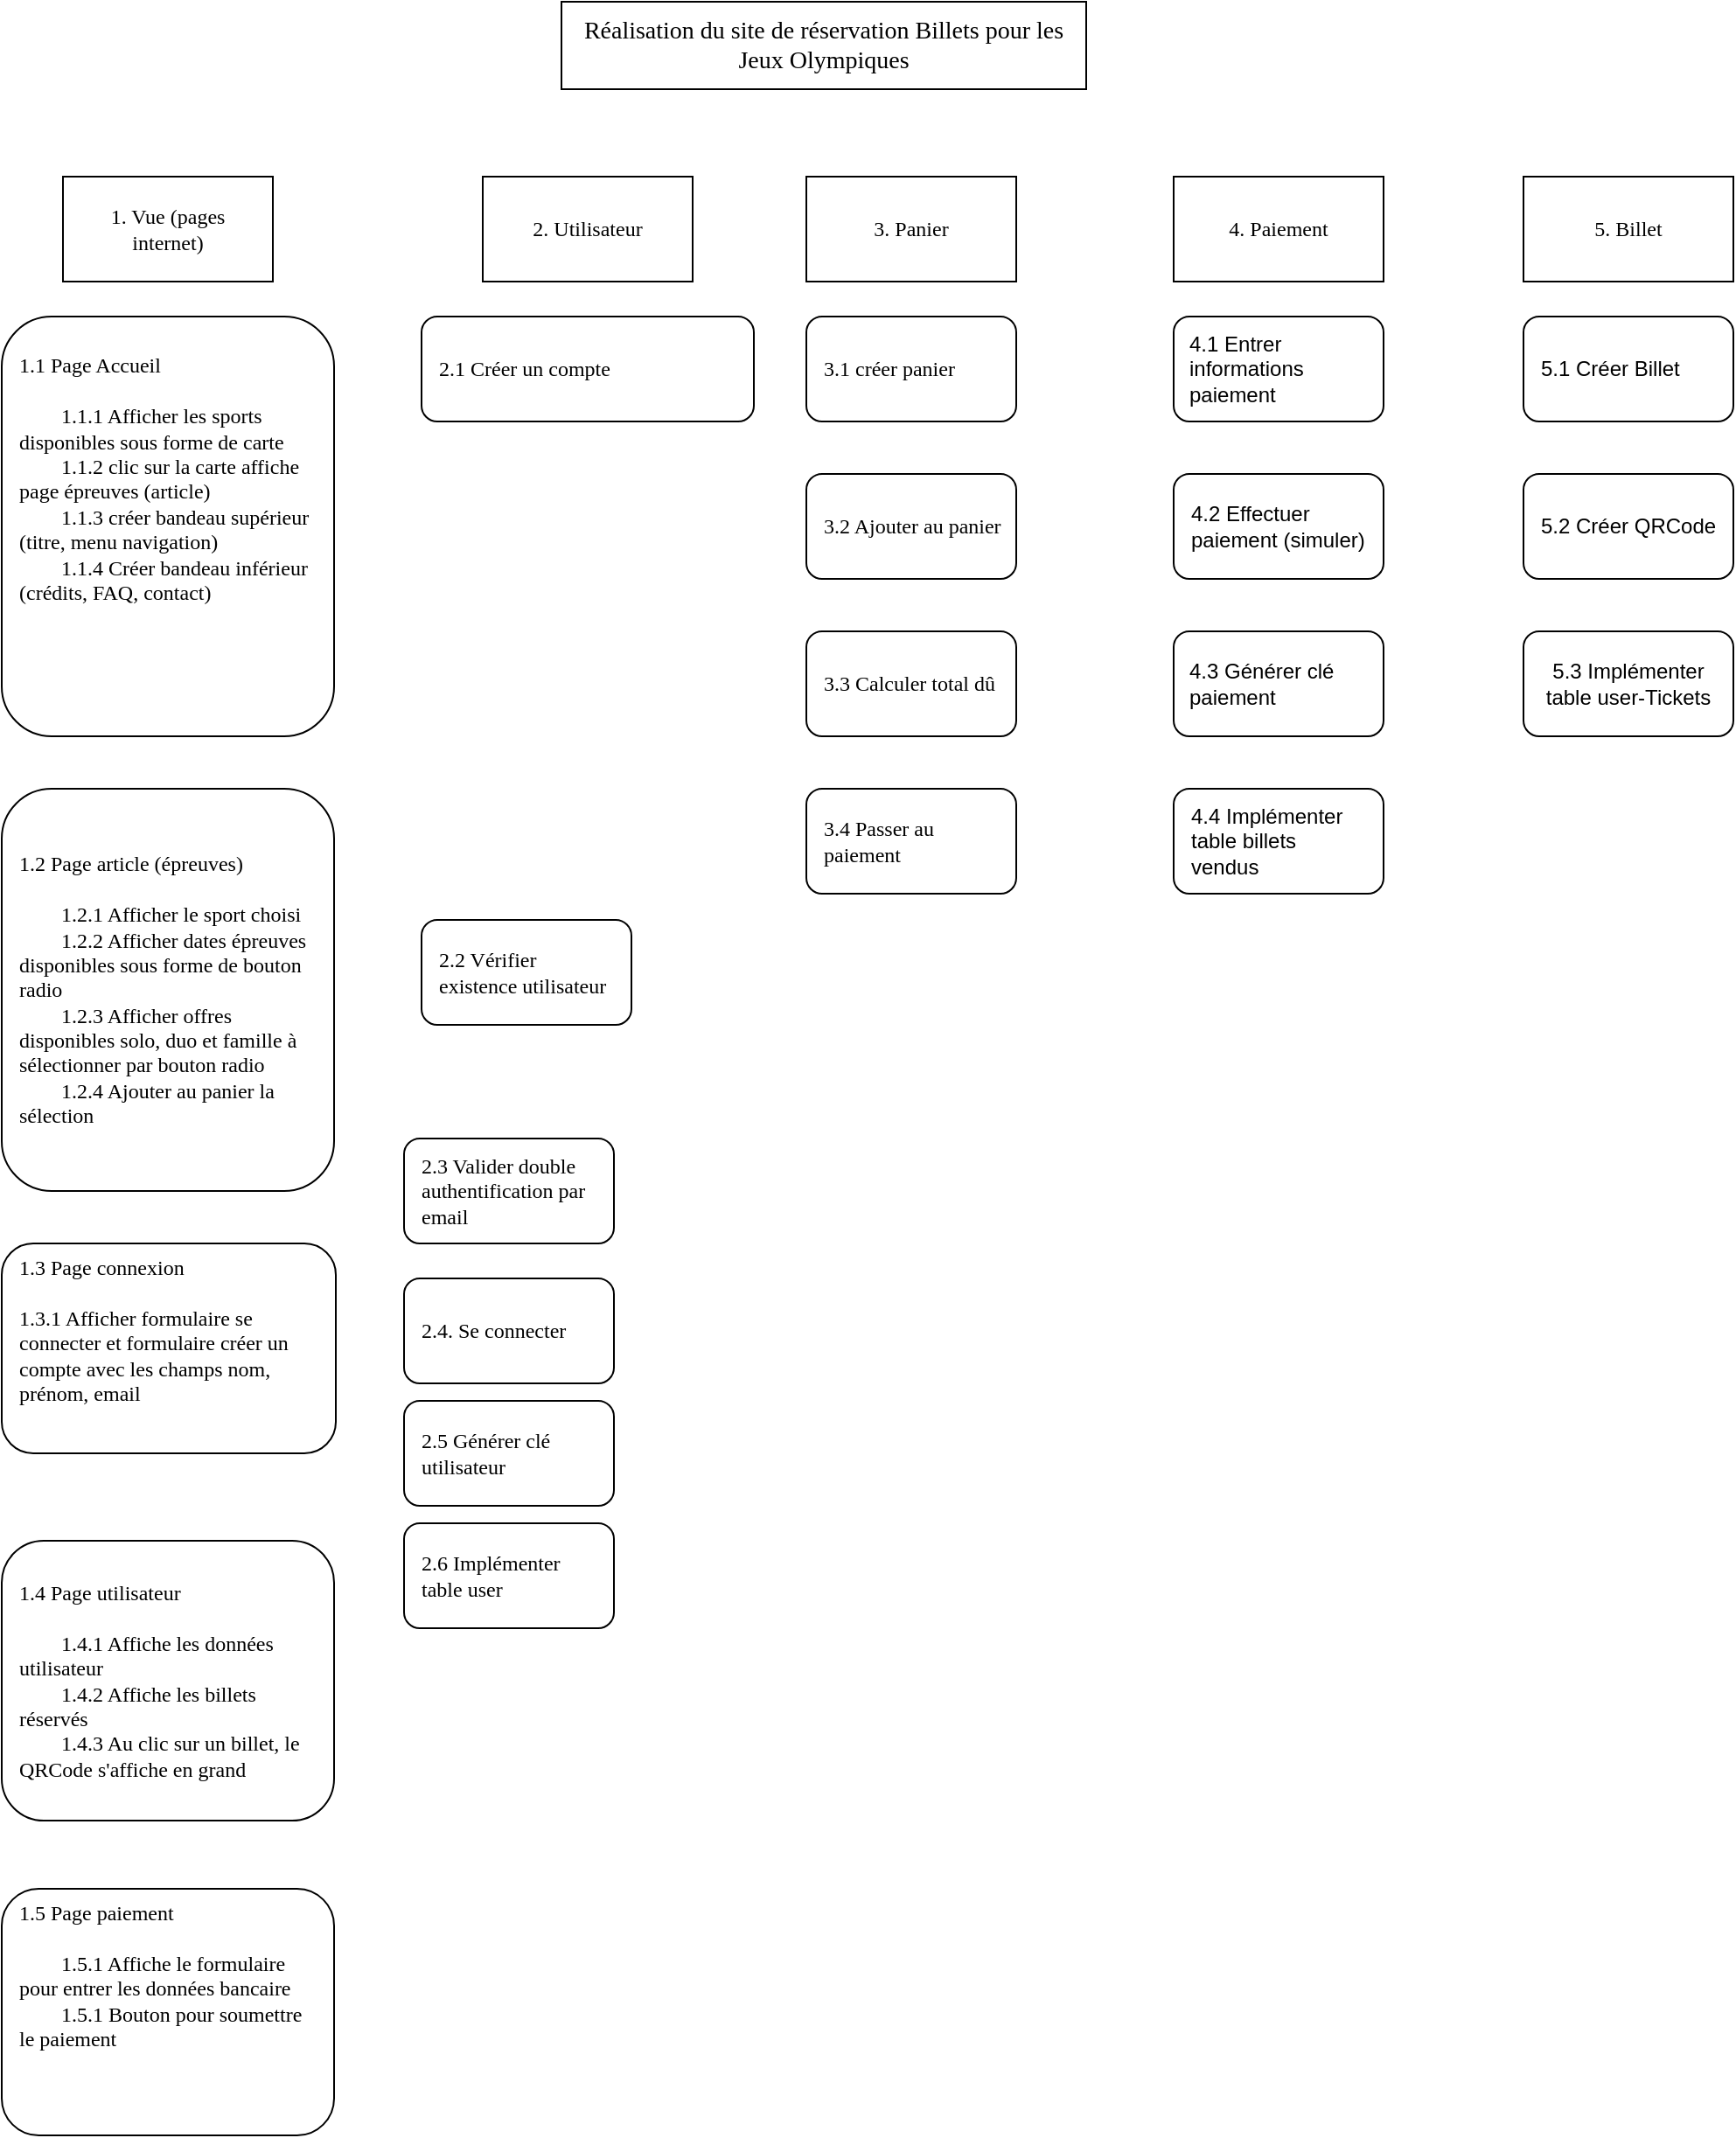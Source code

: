 <mxfile version="24.2.5" type="github">
  <diagram name="Page-1" id="QU1jY9Tkd8GwuoRYvhUv">
    <mxGraphModel dx="794" dy="386" grid="1" gridSize="10" guides="1" tooltips="1" connect="1" arrows="1" fold="1" page="1" pageScale="1" pageWidth="827" pageHeight="1169" math="0" shadow="0">
      <root>
        <mxCell id="0" />
        <mxCell id="1" parent="0" />
        <mxCell id="j6DFhhQBlQ9trEZJzmF2-1" value="Réalisation du site de réservation Billets pour les Jeux Olympiques " style="rounded=0;whiteSpace=wrap;html=1;align=center;verticalAlign=middle;fontSize=14;fontFamily=Verdana;spacingLeft=8;spacingRight=8;" vertex="1" parent="1">
          <mxGeometry x="330" y="30" width="300" height="50" as="geometry" />
        </mxCell>
        <mxCell id="j6DFhhQBlQ9trEZJzmF2-2" value="1. Vue (pages internet) " style="rounded=0;whiteSpace=wrap;html=1;align=center;fontFamily=Verdana;spacingLeft=8;spacingRight=8;" vertex="1" parent="1">
          <mxGeometry x="45" y="130" width="120" height="60" as="geometry" />
        </mxCell>
        <mxCell id="j6DFhhQBlQ9trEZJzmF2-3" value="2. Utilisateur " style="rounded=0;whiteSpace=wrap;html=1;align=center;fontFamily=Verdana;spacingLeft=8;spacingRight=8;" vertex="1" parent="1">
          <mxGeometry x="285" y="130" width="120" height="60" as="geometry" />
        </mxCell>
        <mxCell id="j6DFhhQBlQ9trEZJzmF2-5" value="3. Panier " style="rounded=0;whiteSpace=wrap;html=1;align=center;fontFamily=Verdana;spacingLeft=8;spacingRight=8;" vertex="1" parent="1">
          <mxGeometry x="470" y="130" width="120" height="60" as="geometry" />
        </mxCell>
        <mxCell id="j6DFhhQBlQ9trEZJzmF2-6" value="4. Paiement" style="rounded=0;whiteSpace=wrap;html=1;align=center;fontFamily=Verdana;spacingLeft=8;spacingRight=8;" vertex="1" parent="1">
          <mxGeometry x="680" y="130" width="120" height="60" as="geometry" />
        </mxCell>
        <mxCell id="j6DFhhQBlQ9trEZJzmF2-7" value="5. Billet" style="rounded=0;whiteSpace=wrap;html=1;align=center;fontFamily=Verdana;spacingLeft=8;spacingRight=8;" vertex="1" parent="1">
          <mxGeometry x="880" y="130" width="120" height="60" as="geometry" />
        </mxCell>
        <mxCell id="j6DFhhQBlQ9trEZJzmF2-8" value="&lt;div&gt;&lt;br&gt;&lt;/div&gt;&lt;div&gt;1.1 Page Accueil&lt;/div&gt;&lt;div&gt;&amp;nbsp;&lt;br&gt;&lt;/div&gt;&lt;div&gt;&amp;nbsp;&lt;span style=&quot;white-space: pre;&quot;&gt;&#x9;&lt;/span&gt;1.1.1 Afficher les sports disponibles sous forme de carte &lt;br&gt;&lt;/div&gt;&lt;div&gt;&lt;span style=&quot;white-space: pre;&quot;&gt;&#x9;&lt;/span&gt;1.1.2 clic sur la carte affiche page épreuves (article)&lt;/div&gt;&lt;div&gt;&lt;span style=&quot;white-space: pre;&quot;&gt;&#x9;&lt;/span&gt;1.1.3 créer bandeau supérieur (titre, menu navigation)&lt;/div&gt;&lt;div&gt;&lt;span style=&quot;white-space: pre;&quot;&gt;&#x9;&lt;/span&gt;1.1.4 Créer bandeau inférieur (crédits, FAQ, contact)&lt;br&gt;&lt;/div&gt;" style="rounded=1;whiteSpace=wrap;html=1;align=left;fontFamily=Verdana;verticalAlign=top;spacingLeft=8;spacingRight=8;" vertex="1" parent="1">
          <mxGeometry x="10" y="210" width="190" height="240" as="geometry" />
        </mxCell>
        <mxCell id="j6DFhhQBlQ9trEZJzmF2-9" value="&lt;div&gt;1.2 Page article (épreuves)&lt;/div&gt;&lt;div&gt;&lt;br&gt;&lt;/div&gt;&lt;div&gt;&lt;span style=&quot;white-space: pre;&quot;&gt;&#x9;&lt;/span&gt;1.2.1 Afficher le sport choisi &lt;br&gt;&lt;/div&gt;&lt;div&gt;&lt;span style=&quot;white-space: pre;&quot;&gt;&#x9;&lt;/span&gt;1.2.2 Afficher dates épreuves disponibles sous forme de bouton radio&lt;/div&gt;&lt;div&gt;&lt;span style=&quot;white-space: pre;&quot;&gt;&#x9;&lt;/span&gt;1.2.3 Afficher offres disponibles solo, duo et famille à sélectionner par bouton radio&lt;/div&gt;&lt;div&gt;&lt;span style=&quot;white-space: pre;&quot;&gt;&#x9;&lt;/span&gt;1.2.4 Ajouter au panier la sélection&lt;br&gt;&lt;/div&gt;" style="rounded=1;whiteSpace=wrap;html=1;align=left;fontFamily=Verdana;spacingLeft=8;spacingRight=8;" vertex="1" parent="1">
          <mxGeometry x="10" y="480" width="190" height="230" as="geometry" />
        </mxCell>
        <mxCell id="j6DFhhQBlQ9trEZJzmF2-10" value="&lt;div&gt;1.3 Page connexion &lt;br&gt;&lt;/div&gt;&lt;div&gt;&lt;br&gt;&lt;/div&gt;&lt;div&gt;1.3.1 Afficher formulaire se connecter et formulaire créer un compte avec les champs nom, prénom, email&lt;br&gt;&lt;/div&gt;" style="rounded=1;whiteSpace=wrap;html=1;align=left;fontFamily=Verdana;spacingLeft=8;spacingRight=8;verticalAlign=top;" vertex="1" parent="1">
          <mxGeometry x="10" y="740" width="191" height="120" as="geometry" />
        </mxCell>
        <mxCell id="j6DFhhQBlQ9trEZJzmF2-11" value="&lt;div&gt;1.4 Page utilisateur &lt;br&gt;&lt;/div&gt;&lt;div&gt;&lt;br&gt;&lt;/div&gt;&lt;div&gt;&lt;span style=&quot;white-space: pre;&quot;&gt;&#x9;&lt;/span&gt;1.4.1 Affiche les données utilisateur&lt;/div&gt;&lt;div&gt;&lt;span style=&quot;white-space: pre;&quot;&gt;&#x9;&lt;/span&gt;1.4.2 Affiche les billets réservés&lt;/div&gt;&lt;div&gt;&lt;span style=&quot;white-space: pre;&quot;&gt;&#x9;&lt;/span&gt;1.4.3 Au clic sur un billet, le QRCode s&#39;affiche en grand &lt;br&gt;&lt;/div&gt;" style="rounded=1;whiteSpace=wrap;html=1;align=left;fontFamily=Verdana;spacingLeft=8;spacingRight=8;" vertex="1" parent="1">
          <mxGeometry x="10" y="910" width="190" height="160" as="geometry" />
        </mxCell>
        <mxCell id="j6DFhhQBlQ9trEZJzmF2-12" value="&lt;div&gt;1.5 Page paiement&lt;/div&gt;&lt;div&gt;&lt;br&gt;&lt;/div&gt;&lt;div&gt;&lt;span style=&quot;white-space: pre;&quot;&gt;&#x9;&lt;/span&gt;1.5.1 Affiche le formulaire pour entrer les données bancaire &lt;br&gt;&lt;/div&gt;&lt;div&gt;&lt;span style=&quot;white-space: pre;&quot;&gt;&#x9;&lt;/span&gt;1.5.1 Bouton pour soumettre le paiement&lt;br&gt;&lt;/div&gt;" style="rounded=1;whiteSpace=wrap;html=1;align=left;fontFamily=Verdana;spacingLeft=8;spacingRight=8;verticalAlign=top;" vertex="1" parent="1">
          <mxGeometry x="10" y="1109" width="190" height="141" as="geometry" />
        </mxCell>
        <mxCell id="j6DFhhQBlQ9trEZJzmF2-13" value="2.1 Créer un compte " style="rounded=1;whiteSpace=wrap;html=1;align=left;fontFamily=Verdana;spacingLeft=8;spacingRight=8;" vertex="1" parent="1">
          <mxGeometry x="250" y="210" width="190" height="60" as="geometry" />
        </mxCell>
        <mxCell id="j6DFhhQBlQ9trEZJzmF2-14" value="2.2 Vérifier existence utilisateur" style="rounded=1;whiteSpace=wrap;html=1;align=left;fontFamily=Verdana;spacingLeft=8;spacingRight=8;" vertex="1" parent="1">
          <mxGeometry x="250" y="555" width="120" height="60" as="geometry" />
        </mxCell>
        <mxCell id="j6DFhhQBlQ9trEZJzmF2-15" value="2.3 Valider double authentification par email" style="rounded=1;whiteSpace=wrap;html=1;align=left;fontFamily=Verdana;spacingLeft=8;spacingRight=8;" vertex="1" parent="1">
          <mxGeometry x="240" y="680" width="120" height="60" as="geometry" />
        </mxCell>
        <mxCell id="j6DFhhQBlQ9trEZJzmF2-16" value="2.4. Se connecter " style="rounded=1;whiteSpace=wrap;html=1;align=left;fontFamily=Verdana;spacingLeft=8;spacingRight=8;" vertex="1" parent="1">
          <mxGeometry x="240" y="760" width="120" height="60" as="geometry" />
        </mxCell>
        <mxCell id="j6DFhhQBlQ9trEZJzmF2-17" value="2.5 Générer clé utilisateur " style="rounded=1;whiteSpace=wrap;html=1;align=left;fontFamily=Verdana;spacingLeft=8;spacingRight=8;" vertex="1" parent="1">
          <mxGeometry x="240" y="830" width="120" height="60" as="geometry" />
        </mxCell>
        <mxCell id="j6DFhhQBlQ9trEZJzmF2-18" value="2.6 Implémenter table user" style="rounded=1;whiteSpace=wrap;html=1;align=left;fontFamily=Verdana;spacingLeft=8;spacingRight=8;" vertex="1" parent="1">
          <mxGeometry x="240" y="900" width="120" height="60" as="geometry" />
        </mxCell>
        <mxCell id="j6DFhhQBlQ9trEZJzmF2-19" value="3.1 créer panier " style="rounded=1;whiteSpace=wrap;html=1;align=left;fontFamily=Verdana;spacingLeft=8;spacingRight=8;" vertex="1" parent="1">
          <mxGeometry x="470" y="210" width="120" height="60" as="geometry" />
        </mxCell>
        <mxCell id="j6DFhhQBlQ9trEZJzmF2-20" value="3.2 Ajouter au panier " style="rounded=1;whiteSpace=wrap;html=1;align=left;fontFamily=Verdana;spacingLeft=8;spacingRight=8;" vertex="1" parent="1">
          <mxGeometry x="470" y="300" width="120" height="60" as="geometry" />
        </mxCell>
        <mxCell id="j6DFhhQBlQ9trEZJzmF2-21" value="3.3 Calculer total dû" style="rounded=1;whiteSpace=wrap;html=1;align=left;fontFamily=Verdana;spacingLeft=8;spacingRight=8;" vertex="1" parent="1">
          <mxGeometry x="470" y="390" width="120" height="60" as="geometry" />
        </mxCell>
        <mxCell id="j6DFhhQBlQ9trEZJzmF2-22" value="3.4 Passer au paiement" style="rounded=1;whiteSpace=wrap;html=1;align=left;fontFamily=Verdana;spacingLeft=8;spacingRight=8;" vertex="1" parent="1">
          <mxGeometry x="470" y="480" width="120" height="60" as="geometry" />
        </mxCell>
        <mxCell id="j6DFhhQBlQ9trEZJzmF2-23" value="&lt;div align=&quot;left&quot;&gt;4.1 Entrer informations paiement&lt;br&gt;&lt;/div&gt;" style="rounded=1;whiteSpace=wrap;html=1;spacingLeft=8;spacingRight=8;" vertex="1" parent="1">
          <mxGeometry x="680" y="210" width="120" height="60" as="geometry" />
        </mxCell>
        <mxCell id="j6DFhhQBlQ9trEZJzmF2-24" value="4.2 Effectuer paiement (simuler)" style="rounded=1;whiteSpace=wrap;html=1;align=left;spacingLeft=8;spacingRight=8;" vertex="1" parent="1">
          <mxGeometry x="680" y="300" width="120" height="60" as="geometry" />
        </mxCell>
        <mxCell id="j6DFhhQBlQ9trEZJzmF2-25" value="&lt;div align=&quot;left&quot;&gt;4.3 Générer clé paiement&lt;br&gt;&lt;/div&gt;" style="rounded=1;whiteSpace=wrap;html=1;spacingLeft=8;spacingRight=8;" vertex="1" parent="1">
          <mxGeometry x="680" y="390" width="120" height="60" as="geometry" />
        </mxCell>
        <mxCell id="j6DFhhQBlQ9trEZJzmF2-26" value="&lt;div align=&quot;left&quot;&gt;4.4 Implémenter table billets vendus &lt;/div&gt;" style="rounded=1;whiteSpace=wrap;html=1;align=left;spacingLeft=8;spacingRight=8;" vertex="1" parent="1">
          <mxGeometry x="680" y="480" width="120" height="60" as="geometry" />
        </mxCell>
        <mxCell id="j6DFhhQBlQ9trEZJzmF2-27" value="&lt;div align=&quot;left&quot;&gt;5.1 Créer Billet&lt;br&gt;&lt;/div&gt;" style="rounded=1;whiteSpace=wrap;html=1;align=left;spacingLeft=8;spacingRight=8;" vertex="1" parent="1">
          <mxGeometry x="880" y="210" width="120" height="60" as="geometry" />
        </mxCell>
        <mxCell id="j6DFhhQBlQ9trEZJzmF2-28" value="&lt;div&gt;5.2 Créer QRCode&lt;br&gt;&lt;/div&gt;" style="rounded=1;whiteSpace=wrap;html=1;align=left;spacingLeft=8;spacingRight=8;" vertex="1" parent="1">
          <mxGeometry x="880" y="300" width="120" height="60" as="geometry" />
        </mxCell>
        <mxCell id="j6DFhhQBlQ9trEZJzmF2-29" value="5.3 Implémenter table user-Tickets" style="rounded=1;whiteSpace=wrap;html=1;spacingLeft=8;spacingRight=8;" vertex="1" parent="1">
          <mxGeometry x="880" y="390" width="120" height="60" as="geometry" />
        </mxCell>
      </root>
    </mxGraphModel>
  </diagram>
</mxfile>
